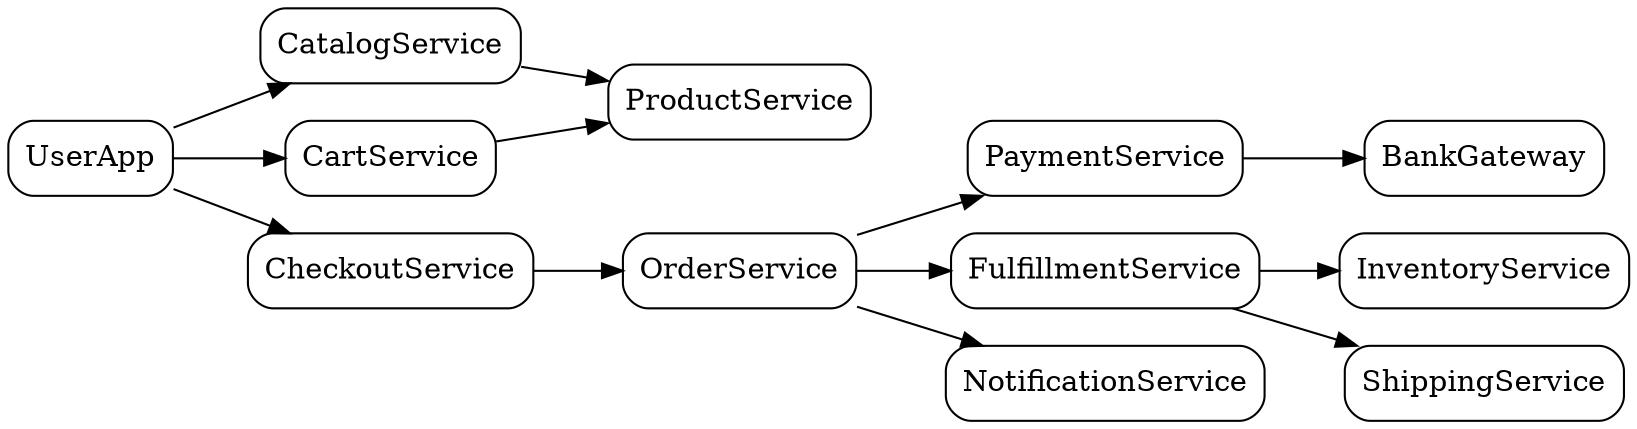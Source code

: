 digraph Store {
  rankdir=LR;
  node [shape=box, style=rounded];

  UserApp -> CatalogService;
  CatalogService -> ProductService;

  UserApp -> CartService;
  CartService -> ProductService;

  UserApp -> CheckoutService;
  CheckoutService -> OrderService;
  OrderService -> PaymentService;
  PaymentService -> BankGateway;

  OrderService -> FulfillmentService;
  FulfillmentService -> InventoryService;
  FulfillmentService -> ShippingService;
  OrderService -> NotificationService;
}